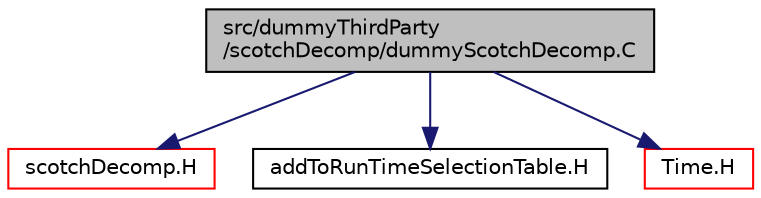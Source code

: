digraph "src/dummyThirdParty/scotchDecomp/dummyScotchDecomp.C"
{
  bgcolor="transparent";
  edge [fontname="Helvetica",fontsize="10",labelfontname="Helvetica",labelfontsize="10"];
  node [fontname="Helvetica",fontsize="10",shape=record];
  Node0 [label="src/dummyThirdParty\l/scotchDecomp/dummyScotchDecomp.C",height=0.2,width=0.4,color="black", fillcolor="grey75", style="filled", fontcolor="black"];
  Node0 -> Node1 [color="midnightblue",fontsize="10",style="solid",fontname="Helvetica"];
  Node1 [label="scotchDecomp.H",height=0.2,width=0.4,color="red",URL="$a13943.html"];
  Node0 -> Node240 [color="midnightblue",fontsize="10",style="solid",fontname="Helvetica"];
  Node240 [label="addToRunTimeSelectionTable.H",height=0.2,width=0.4,color="black",URL="$a09989.html",tooltip="Macros for easy insertion into run-time selection tables. "];
  Node0 -> Node241 [color="midnightblue",fontsize="10",style="solid",fontname="Helvetica"];
  Node241 [label="Time.H",height=0.2,width=0.4,color="red",URL="$a10025.html"];
}
